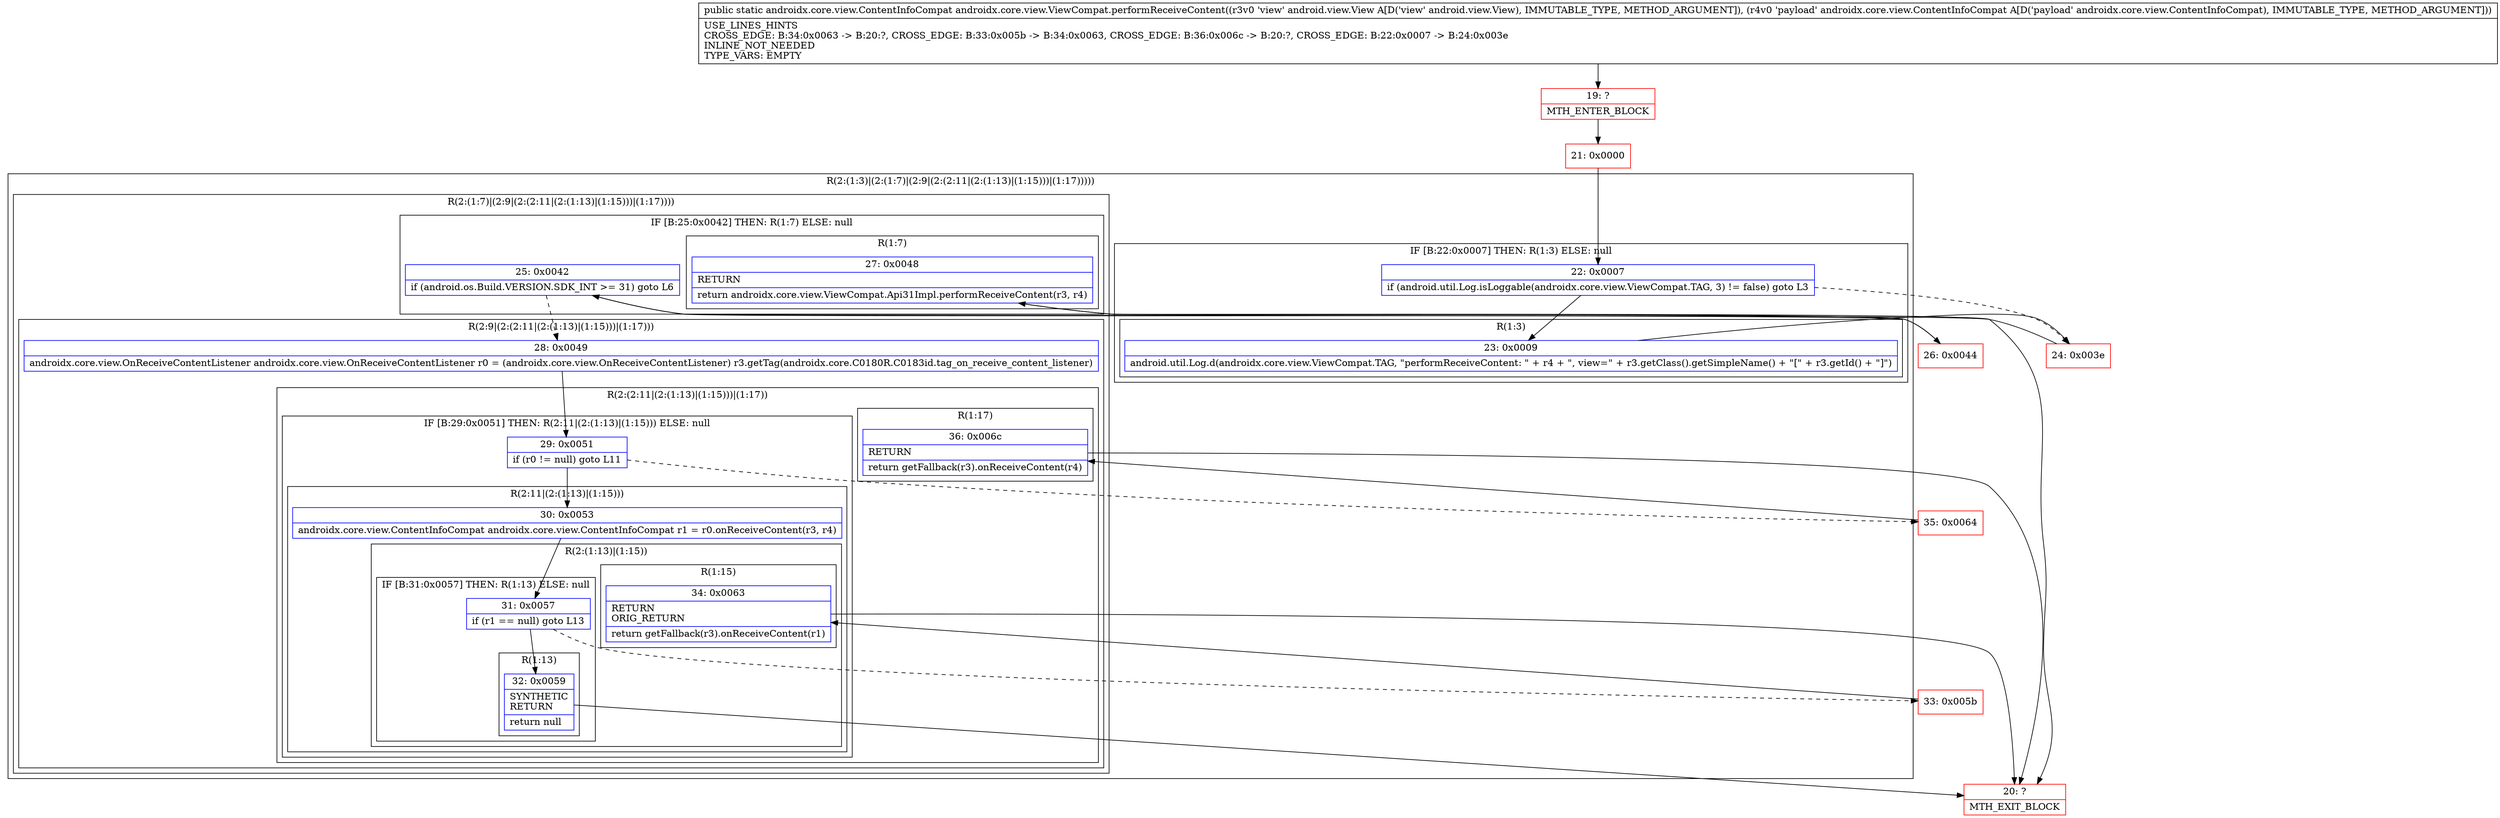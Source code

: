digraph "CFG forandroidx.core.view.ViewCompat.performReceiveContent(Landroid\/view\/View;Landroidx\/core\/view\/ContentInfoCompat;)Landroidx\/core\/view\/ContentInfoCompat;" {
subgraph cluster_Region_2082329490 {
label = "R(2:(1:3)|(2:(1:7)|(2:9|(2:(2:11|(2:(1:13)|(1:15)))|(1:17)))))";
node [shape=record,color=blue];
subgraph cluster_IfRegion_680314221 {
label = "IF [B:22:0x0007] THEN: R(1:3) ELSE: null";
node [shape=record,color=blue];
Node_22 [shape=record,label="{22\:\ 0x0007|if (android.util.Log.isLoggable(androidx.core.view.ViewCompat.TAG, 3) != false) goto L3\l}"];
subgraph cluster_Region_390577721 {
label = "R(1:3)";
node [shape=record,color=blue];
Node_23 [shape=record,label="{23\:\ 0x0009|android.util.Log.d(androidx.core.view.ViewCompat.TAG, \"performReceiveContent: \" + r4 + \", view=\" + r3.getClass().getSimpleName() + \"[\" + r3.getId() + \"]\")\l}"];
}
}
subgraph cluster_Region_2000058722 {
label = "R(2:(1:7)|(2:9|(2:(2:11|(2:(1:13)|(1:15)))|(1:17))))";
node [shape=record,color=blue];
subgraph cluster_IfRegion_1696965973 {
label = "IF [B:25:0x0042] THEN: R(1:7) ELSE: null";
node [shape=record,color=blue];
Node_25 [shape=record,label="{25\:\ 0x0042|if (android.os.Build.VERSION.SDK_INT \>= 31) goto L6\l}"];
subgraph cluster_Region_726442801 {
label = "R(1:7)";
node [shape=record,color=blue];
Node_27 [shape=record,label="{27\:\ 0x0048|RETURN\l|return androidx.core.view.ViewCompat.Api31Impl.performReceiveContent(r3, r4)\l}"];
}
}
subgraph cluster_Region_1747830352 {
label = "R(2:9|(2:(2:11|(2:(1:13)|(1:15)))|(1:17)))";
node [shape=record,color=blue];
Node_28 [shape=record,label="{28\:\ 0x0049|androidx.core.view.OnReceiveContentListener androidx.core.view.OnReceiveContentListener r0 = (androidx.core.view.OnReceiveContentListener) r3.getTag(androidx.core.C0180R.C0183id.tag_on_receive_content_listener)\l}"];
subgraph cluster_Region_30438935 {
label = "R(2:(2:11|(2:(1:13)|(1:15)))|(1:17))";
node [shape=record,color=blue];
subgraph cluster_IfRegion_2025574939 {
label = "IF [B:29:0x0051] THEN: R(2:11|(2:(1:13)|(1:15))) ELSE: null";
node [shape=record,color=blue];
Node_29 [shape=record,label="{29\:\ 0x0051|if (r0 != null) goto L11\l}"];
subgraph cluster_Region_819382089 {
label = "R(2:11|(2:(1:13)|(1:15)))";
node [shape=record,color=blue];
Node_30 [shape=record,label="{30\:\ 0x0053|androidx.core.view.ContentInfoCompat androidx.core.view.ContentInfoCompat r1 = r0.onReceiveContent(r3, r4)\l}"];
subgraph cluster_Region_1164571174 {
label = "R(2:(1:13)|(1:15))";
node [shape=record,color=blue];
subgraph cluster_IfRegion_242885746 {
label = "IF [B:31:0x0057] THEN: R(1:13) ELSE: null";
node [shape=record,color=blue];
Node_31 [shape=record,label="{31\:\ 0x0057|if (r1 == null) goto L13\l}"];
subgraph cluster_Region_221178067 {
label = "R(1:13)";
node [shape=record,color=blue];
Node_32 [shape=record,label="{32\:\ 0x0059|SYNTHETIC\lRETURN\l|return null\l}"];
}
}
subgraph cluster_Region_140737707 {
label = "R(1:15)";
node [shape=record,color=blue];
Node_34 [shape=record,label="{34\:\ 0x0063|RETURN\lORIG_RETURN\l|return getFallback(r3).onReceiveContent(r1)\l}"];
}
}
}
}
subgraph cluster_Region_1135970156 {
label = "R(1:17)";
node [shape=record,color=blue];
Node_36 [shape=record,label="{36\:\ 0x006c|RETURN\l|return getFallback(r3).onReceiveContent(r4)\l}"];
}
}
}
}
}
Node_19 [shape=record,color=red,label="{19\:\ ?|MTH_ENTER_BLOCK\l}"];
Node_21 [shape=record,color=red,label="{21\:\ 0x0000}"];
Node_24 [shape=record,color=red,label="{24\:\ 0x003e}"];
Node_26 [shape=record,color=red,label="{26\:\ 0x0044}"];
Node_20 [shape=record,color=red,label="{20\:\ ?|MTH_EXIT_BLOCK\l}"];
Node_33 [shape=record,color=red,label="{33\:\ 0x005b}"];
Node_35 [shape=record,color=red,label="{35\:\ 0x0064}"];
MethodNode[shape=record,label="{public static androidx.core.view.ContentInfoCompat androidx.core.view.ViewCompat.performReceiveContent((r3v0 'view' android.view.View A[D('view' android.view.View), IMMUTABLE_TYPE, METHOD_ARGUMENT]), (r4v0 'payload' androidx.core.view.ContentInfoCompat A[D('payload' androidx.core.view.ContentInfoCompat), IMMUTABLE_TYPE, METHOD_ARGUMENT]))  | USE_LINES_HINTS\lCROSS_EDGE: B:34:0x0063 \-\> B:20:?, CROSS_EDGE: B:33:0x005b \-\> B:34:0x0063, CROSS_EDGE: B:36:0x006c \-\> B:20:?, CROSS_EDGE: B:22:0x0007 \-\> B:24:0x003e\lINLINE_NOT_NEEDED\lTYPE_VARS: EMPTY\l}"];
MethodNode -> Node_19;Node_22 -> Node_23;
Node_22 -> Node_24[style=dashed];
Node_23 -> Node_24;
Node_25 -> Node_26;
Node_25 -> Node_28[style=dashed];
Node_27 -> Node_20;
Node_28 -> Node_29;
Node_29 -> Node_30;
Node_29 -> Node_35[style=dashed];
Node_30 -> Node_31;
Node_31 -> Node_32;
Node_31 -> Node_33[style=dashed];
Node_32 -> Node_20;
Node_34 -> Node_20;
Node_36 -> Node_20;
Node_19 -> Node_21;
Node_21 -> Node_22;
Node_24 -> Node_25;
Node_26 -> Node_27;
Node_33 -> Node_34;
Node_35 -> Node_36;
}

